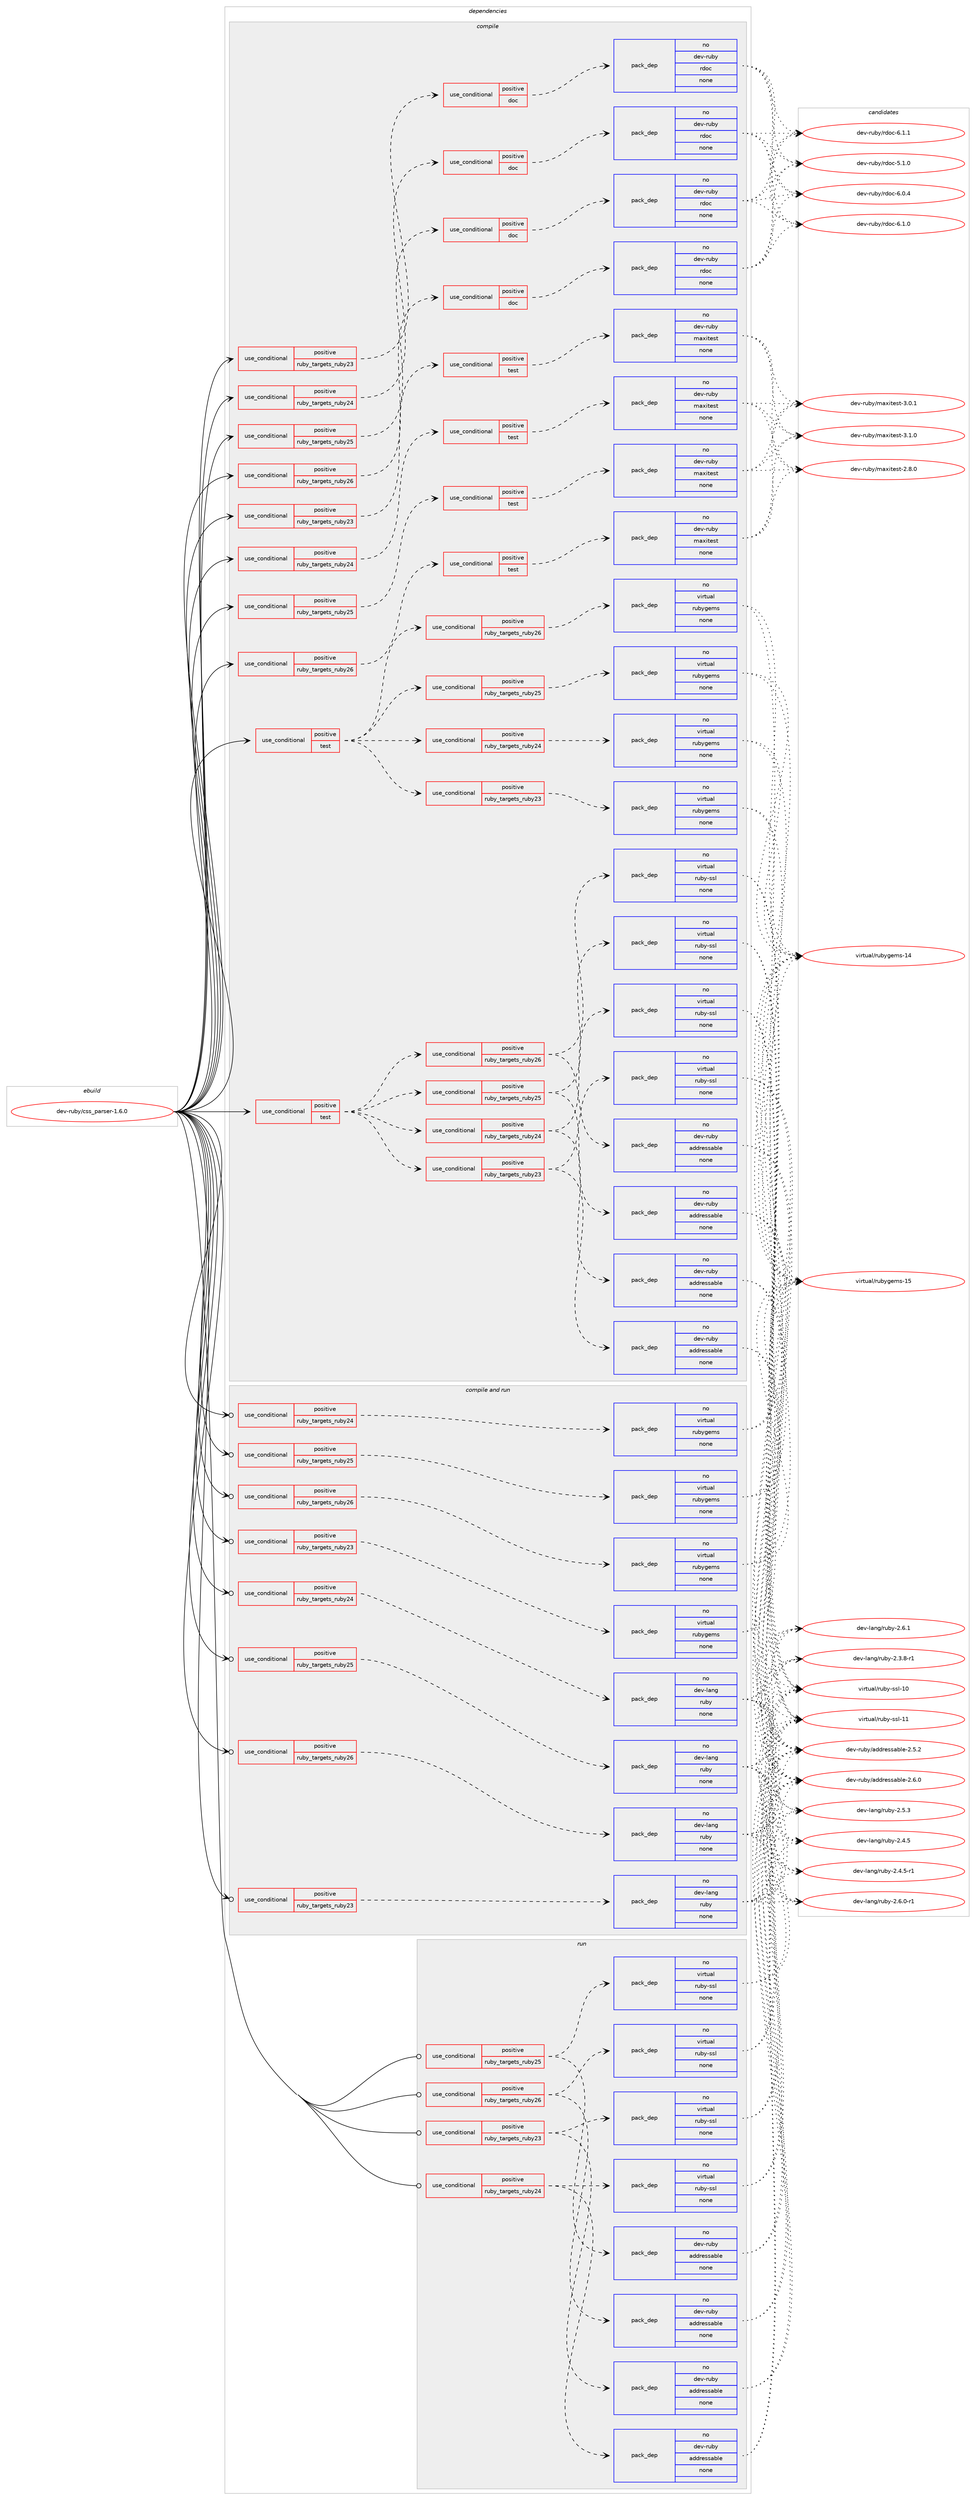 digraph prolog {

# *************
# Graph options
# *************

newrank=true;
concentrate=true;
compound=true;
graph [rankdir=LR,fontname=Helvetica,fontsize=10,ranksep=1.5];#, ranksep=2.5, nodesep=0.2];
edge  [arrowhead=vee];
node  [fontname=Helvetica,fontsize=10];

# **********
# The ebuild
# **********

subgraph cluster_leftcol {
color=gray;
rank=same;
label=<<i>ebuild</i>>;
id [label="dev-ruby/css_parser-1.6.0", color=red, width=4, href="../dev-ruby/css_parser-1.6.0.svg"];
}

# ****************
# The dependencies
# ****************

subgraph cluster_midcol {
color=gray;
label=<<i>dependencies</i>>;
subgraph cluster_compile {
fillcolor="#eeeeee";
style=filled;
label=<<i>compile</i>>;
subgraph cond397379 {
dependency1488816 [label=<<TABLE BORDER="0" CELLBORDER="1" CELLSPACING="0" CELLPADDING="4"><TR><TD ROWSPAN="3" CELLPADDING="10">use_conditional</TD></TR><TR><TD>positive</TD></TR><TR><TD>ruby_targets_ruby23</TD></TR></TABLE>>, shape=none, color=red];
subgraph cond397380 {
dependency1488817 [label=<<TABLE BORDER="0" CELLBORDER="1" CELLSPACING="0" CELLPADDING="4"><TR><TD ROWSPAN="3" CELLPADDING="10">use_conditional</TD></TR><TR><TD>positive</TD></TR><TR><TD>doc</TD></TR></TABLE>>, shape=none, color=red];
subgraph pack1067993 {
dependency1488818 [label=<<TABLE BORDER="0" CELLBORDER="1" CELLSPACING="0" CELLPADDING="4" WIDTH="220"><TR><TD ROWSPAN="6" CELLPADDING="30">pack_dep</TD></TR><TR><TD WIDTH="110">no</TD></TR><TR><TD>dev-ruby</TD></TR><TR><TD>rdoc</TD></TR><TR><TD>none</TD></TR><TR><TD></TD></TR></TABLE>>, shape=none, color=blue];
}
dependency1488817:e -> dependency1488818:w [weight=20,style="dashed",arrowhead="vee"];
}
dependency1488816:e -> dependency1488817:w [weight=20,style="dashed",arrowhead="vee"];
}
id:e -> dependency1488816:w [weight=20,style="solid",arrowhead="vee"];
subgraph cond397381 {
dependency1488819 [label=<<TABLE BORDER="0" CELLBORDER="1" CELLSPACING="0" CELLPADDING="4"><TR><TD ROWSPAN="3" CELLPADDING="10">use_conditional</TD></TR><TR><TD>positive</TD></TR><TR><TD>ruby_targets_ruby23</TD></TR></TABLE>>, shape=none, color=red];
subgraph cond397382 {
dependency1488820 [label=<<TABLE BORDER="0" CELLBORDER="1" CELLSPACING="0" CELLPADDING="4"><TR><TD ROWSPAN="3" CELLPADDING="10">use_conditional</TD></TR><TR><TD>positive</TD></TR><TR><TD>test</TD></TR></TABLE>>, shape=none, color=red];
subgraph pack1067994 {
dependency1488821 [label=<<TABLE BORDER="0" CELLBORDER="1" CELLSPACING="0" CELLPADDING="4" WIDTH="220"><TR><TD ROWSPAN="6" CELLPADDING="30">pack_dep</TD></TR><TR><TD WIDTH="110">no</TD></TR><TR><TD>dev-ruby</TD></TR><TR><TD>maxitest</TD></TR><TR><TD>none</TD></TR><TR><TD></TD></TR></TABLE>>, shape=none, color=blue];
}
dependency1488820:e -> dependency1488821:w [weight=20,style="dashed",arrowhead="vee"];
}
dependency1488819:e -> dependency1488820:w [weight=20,style="dashed",arrowhead="vee"];
}
id:e -> dependency1488819:w [weight=20,style="solid",arrowhead="vee"];
subgraph cond397383 {
dependency1488822 [label=<<TABLE BORDER="0" CELLBORDER="1" CELLSPACING="0" CELLPADDING="4"><TR><TD ROWSPAN="3" CELLPADDING="10">use_conditional</TD></TR><TR><TD>positive</TD></TR><TR><TD>ruby_targets_ruby24</TD></TR></TABLE>>, shape=none, color=red];
subgraph cond397384 {
dependency1488823 [label=<<TABLE BORDER="0" CELLBORDER="1" CELLSPACING="0" CELLPADDING="4"><TR><TD ROWSPAN="3" CELLPADDING="10">use_conditional</TD></TR><TR><TD>positive</TD></TR><TR><TD>doc</TD></TR></TABLE>>, shape=none, color=red];
subgraph pack1067995 {
dependency1488824 [label=<<TABLE BORDER="0" CELLBORDER="1" CELLSPACING="0" CELLPADDING="4" WIDTH="220"><TR><TD ROWSPAN="6" CELLPADDING="30">pack_dep</TD></TR><TR><TD WIDTH="110">no</TD></TR><TR><TD>dev-ruby</TD></TR><TR><TD>rdoc</TD></TR><TR><TD>none</TD></TR><TR><TD></TD></TR></TABLE>>, shape=none, color=blue];
}
dependency1488823:e -> dependency1488824:w [weight=20,style="dashed",arrowhead="vee"];
}
dependency1488822:e -> dependency1488823:w [weight=20,style="dashed",arrowhead="vee"];
}
id:e -> dependency1488822:w [weight=20,style="solid",arrowhead="vee"];
subgraph cond397385 {
dependency1488825 [label=<<TABLE BORDER="0" CELLBORDER="1" CELLSPACING="0" CELLPADDING="4"><TR><TD ROWSPAN="3" CELLPADDING="10">use_conditional</TD></TR><TR><TD>positive</TD></TR><TR><TD>ruby_targets_ruby24</TD></TR></TABLE>>, shape=none, color=red];
subgraph cond397386 {
dependency1488826 [label=<<TABLE BORDER="0" CELLBORDER="1" CELLSPACING="0" CELLPADDING="4"><TR><TD ROWSPAN="3" CELLPADDING="10">use_conditional</TD></TR><TR><TD>positive</TD></TR><TR><TD>test</TD></TR></TABLE>>, shape=none, color=red];
subgraph pack1067996 {
dependency1488827 [label=<<TABLE BORDER="0" CELLBORDER="1" CELLSPACING="0" CELLPADDING="4" WIDTH="220"><TR><TD ROWSPAN="6" CELLPADDING="30">pack_dep</TD></TR><TR><TD WIDTH="110">no</TD></TR><TR><TD>dev-ruby</TD></TR><TR><TD>maxitest</TD></TR><TR><TD>none</TD></TR><TR><TD></TD></TR></TABLE>>, shape=none, color=blue];
}
dependency1488826:e -> dependency1488827:w [weight=20,style="dashed",arrowhead="vee"];
}
dependency1488825:e -> dependency1488826:w [weight=20,style="dashed",arrowhead="vee"];
}
id:e -> dependency1488825:w [weight=20,style="solid",arrowhead="vee"];
subgraph cond397387 {
dependency1488828 [label=<<TABLE BORDER="0" CELLBORDER="1" CELLSPACING="0" CELLPADDING="4"><TR><TD ROWSPAN="3" CELLPADDING="10">use_conditional</TD></TR><TR><TD>positive</TD></TR><TR><TD>ruby_targets_ruby25</TD></TR></TABLE>>, shape=none, color=red];
subgraph cond397388 {
dependency1488829 [label=<<TABLE BORDER="0" CELLBORDER="1" CELLSPACING="0" CELLPADDING="4"><TR><TD ROWSPAN="3" CELLPADDING="10">use_conditional</TD></TR><TR><TD>positive</TD></TR><TR><TD>doc</TD></TR></TABLE>>, shape=none, color=red];
subgraph pack1067997 {
dependency1488830 [label=<<TABLE BORDER="0" CELLBORDER="1" CELLSPACING="0" CELLPADDING="4" WIDTH="220"><TR><TD ROWSPAN="6" CELLPADDING="30">pack_dep</TD></TR><TR><TD WIDTH="110">no</TD></TR><TR><TD>dev-ruby</TD></TR><TR><TD>rdoc</TD></TR><TR><TD>none</TD></TR><TR><TD></TD></TR></TABLE>>, shape=none, color=blue];
}
dependency1488829:e -> dependency1488830:w [weight=20,style="dashed",arrowhead="vee"];
}
dependency1488828:e -> dependency1488829:w [weight=20,style="dashed",arrowhead="vee"];
}
id:e -> dependency1488828:w [weight=20,style="solid",arrowhead="vee"];
subgraph cond397389 {
dependency1488831 [label=<<TABLE BORDER="0" CELLBORDER="1" CELLSPACING="0" CELLPADDING="4"><TR><TD ROWSPAN="3" CELLPADDING="10">use_conditional</TD></TR><TR><TD>positive</TD></TR><TR><TD>ruby_targets_ruby25</TD></TR></TABLE>>, shape=none, color=red];
subgraph cond397390 {
dependency1488832 [label=<<TABLE BORDER="0" CELLBORDER="1" CELLSPACING="0" CELLPADDING="4"><TR><TD ROWSPAN="3" CELLPADDING="10">use_conditional</TD></TR><TR><TD>positive</TD></TR><TR><TD>test</TD></TR></TABLE>>, shape=none, color=red];
subgraph pack1067998 {
dependency1488833 [label=<<TABLE BORDER="0" CELLBORDER="1" CELLSPACING="0" CELLPADDING="4" WIDTH="220"><TR><TD ROWSPAN="6" CELLPADDING="30">pack_dep</TD></TR><TR><TD WIDTH="110">no</TD></TR><TR><TD>dev-ruby</TD></TR><TR><TD>maxitest</TD></TR><TR><TD>none</TD></TR><TR><TD></TD></TR></TABLE>>, shape=none, color=blue];
}
dependency1488832:e -> dependency1488833:w [weight=20,style="dashed",arrowhead="vee"];
}
dependency1488831:e -> dependency1488832:w [weight=20,style="dashed",arrowhead="vee"];
}
id:e -> dependency1488831:w [weight=20,style="solid",arrowhead="vee"];
subgraph cond397391 {
dependency1488834 [label=<<TABLE BORDER="0" CELLBORDER="1" CELLSPACING="0" CELLPADDING="4"><TR><TD ROWSPAN="3" CELLPADDING="10">use_conditional</TD></TR><TR><TD>positive</TD></TR><TR><TD>ruby_targets_ruby26</TD></TR></TABLE>>, shape=none, color=red];
subgraph cond397392 {
dependency1488835 [label=<<TABLE BORDER="0" CELLBORDER="1" CELLSPACING="0" CELLPADDING="4"><TR><TD ROWSPAN="3" CELLPADDING="10">use_conditional</TD></TR><TR><TD>positive</TD></TR><TR><TD>doc</TD></TR></TABLE>>, shape=none, color=red];
subgraph pack1067999 {
dependency1488836 [label=<<TABLE BORDER="0" CELLBORDER="1" CELLSPACING="0" CELLPADDING="4" WIDTH="220"><TR><TD ROWSPAN="6" CELLPADDING="30">pack_dep</TD></TR><TR><TD WIDTH="110">no</TD></TR><TR><TD>dev-ruby</TD></TR><TR><TD>rdoc</TD></TR><TR><TD>none</TD></TR><TR><TD></TD></TR></TABLE>>, shape=none, color=blue];
}
dependency1488835:e -> dependency1488836:w [weight=20,style="dashed",arrowhead="vee"];
}
dependency1488834:e -> dependency1488835:w [weight=20,style="dashed",arrowhead="vee"];
}
id:e -> dependency1488834:w [weight=20,style="solid",arrowhead="vee"];
subgraph cond397393 {
dependency1488837 [label=<<TABLE BORDER="0" CELLBORDER="1" CELLSPACING="0" CELLPADDING="4"><TR><TD ROWSPAN="3" CELLPADDING="10">use_conditional</TD></TR><TR><TD>positive</TD></TR><TR><TD>ruby_targets_ruby26</TD></TR></TABLE>>, shape=none, color=red];
subgraph cond397394 {
dependency1488838 [label=<<TABLE BORDER="0" CELLBORDER="1" CELLSPACING="0" CELLPADDING="4"><TR><TD ROWSPAN="3" CELLPADDING="10">use_conditional</TD></TR><TR><TD>positive</TD></TR><TR><TD>test</TD></TR></TABLE>>, shape=none, color=red];
subgraph pack1068000 {
dependency1488839 [label=<<TABLE BORDER="0" CELLBORDER="1" CELLSPACING="0" CELLPADDING="4" WIDTH="220"><TR><TD ROWSPAN="6" CELLPADDING="30">pack_dep</TD></TR><TR><TD WIDTH="110">no</TD></TR><TR><TD>dev-ruby</TD></TR><TR><TD>maxitest</TD></TR><TR><TD>none</TD></TR><TR><TD></TD></TR></TABLE>>, shape=none, color=blue];
}
dependency1488838:e -> dependency1488839:w [weight=20,style="dashed",arrowhead="vee"];
}
dependency1488837:e -> dependency1488838:w [weight=20,style="dashed",arrowhead="vee"];
}
id:e -> dependency1488837:w [weight=20,style="solid",arrowhead="vee"];
subgraph cond397395 {
dependency1488840 [label=<<TABLE BORDER="0" CELLBORDER="1" CELLSPACING="0" CELLPADDING="4"><TR><TD ROWSPAN="3" CELLPADDING="10">use_conditional</TD></TR><TR><TD>positive</TD></TR><TR><TD>test</TD></TR></TABLE>>, shape=none, color=red];
subgraph cond397396 {
dependency1488841 [label=<<TABLE BORDER="0" CELLBORDER="1" CELLSPACING="0" CELLPADDING="4"><TR><TD ROWSPAN="3" CELLPADDING="10">use_conditional</TD></TR><TR><TD>positive</TD></TR><TR><TD>ruby_targets_ruby23</TD></TR></TABLE>>, shape=none, color=red];
subgraph pack1068001 {
dependency1488842 [label=<<TABLE BORDER="0" CELLBORDER="1" CELLSPACING="0" CELLPADDING="4" WIDTH="220"><TR><TD ROWSPAN="6" CELLPADDING="30">pack_dep</TD></TR><TR><TD WIDTH="110">no</TD></TR><TR><TD>dev-ruby</TD></TR><TR><TD>addressable</TD></TR><TR><TD>none</TD></TR><TR><TD></TD></TR></TABLE>>, shape=none, color=blue];
}
dependency1488841:e -> dependency1488842:w [weight=20,style="dashed",arrowhead="vee"];
subgraph pack1068002 {
dependency1488843 [label=<<TABLE BORDER="0" CELLBORDER="1" CELLSPACING="0" CELLPADDING="4" WIDTH="220"><TR><TD ROWSPAN="6" CELLPADDING="30">pack_dep</TD></TR><TR><TD WIDTH="110">no</TD></TR><TR><TD>virtual</TD></TR><TR><TD>ruby-ssl</TD></TR><TR><TD>none</TD></TR><TR><TD></TD></TR></TABLE>>, shape=none, color=blue];
}
dependency1488841:e -> dependency1488843:w [weight=20,style="dashed",arrowhead="vee"];
}
dependency1488840:e -> dependency1488841:w [weight=20,style="dashed",arrowhead="vee"];
subgraph cond397397 {
dependency1488844 [label=<<TABLE BORDER="0" CELLBORDER="1" CELLSPACING="0" CELLPADDING="4"><TR><TD ROWSPAN="3" CELLPADDING="10">use_conditional</TD></TR><TR><TD>positive</TD></TR><TR><TD>ruby_targets_ruby24</TD></TR></TABLE>>, shape=none, color=red];
subgraph pack1068003 {
dependency1488845 [label=<<TABLE BORDER="0" CELLBORDER="1" CELLSPACING="0" CELLPADDING="4" WIDTH="220"><TR><TD ROWSPAN="6" CELLPADDING="30">pack_dep</TD></TR><TR><TD WIDTH="110">no</TD></TR><TR><TD>dev-ruby</TD></TR><TR><TD>addressable</TD></TR><TR><TD>none</TD></TR><TR><TD></TD></TR></TABLE>>, shape=none, color=blue];
}
dependency1488844:e -> dependency1488845:w [weight=20,style="dashed",arrowhead="vee"];
subgraph pack1068004 {
dependency1488846 [label=<<TABLE BORDER="0" CELLBORDER="1" CELLSPACING="0" CELLPADDING="4" WIDTH="220"><TR><TD ROWSPAN="6" CELLPADDING="30">pack_dep</TD></TR><TR><TD WIDTH="110">no</TD></TR><TR><TD>virtual</TD></TR><TR><TD>ruby-ssl</TD></TR><TR><TD>none</TD></TR><TR><TD></TD></TR></TABLE>>, shape=none, color=blue];
}
dependency1488844:e -> dependency1488846:w [weight=20,style="dashed",arrowhead="vee"];
}
dependency1488840:e -> dependency1488844:w [weight=20,style="dashed",arrowhead="vee"];
subgraph cond397398 {
dependency1488847 [label=<<TABLE BORDER="0" CELLBORDER="1" CELLSPACING="0" CELLPADDING="4"><TR><TD ROWSPAN="3" CELLPADDING="10">use_conditional</TD></TR><TR><TD>positive</TD></TR><TR><TD>ruby_targets_ruby25</TD></TR></TABLE>>, shape=none, color=red];
subgraph pack1068005 {
dependency1488848 [label=<<TABLE BORDER="0" CELLBORDER="1" CELLSPACING="0" CELLPADDING="4" WIDTH="220"><TR><TD ROWSPAN="6" CELLPADDING="30">pack_dep</TD></TR><TR><TD WIDTH="110">no</TD></TR><TR><TD>dev-ruby</TD></TR><TR><TD>addressable</TD></TR><TR><TD>none</TD></TR><TR><TD></TD></TR></TABLE>>, shape=none, color=blue];
}
dependency1488847:e -> dependency1488848:w [weight=20,style="dashed",arrowhead="vee"];
subgraph pack1068006 {
dependency1488849 [label=<<TABLE BORDER="0" CELLBORDER="1" CELLSPACING="0" CELLPADDING="4" WIDTH="220"><TR><TD ROWSPAN="6" CELLPADDING="30">pack_dep</TD></TR><TR><TD WIDTH="110">no</TD></TR><TR><TD>virtual</TD></TR><TR><TD>ruby-ssl</TD></TR><TR><TD>none</TD></TR><TR><TD></TD></TR></TABLE>>, shape=none, color=blue];
}
dependency1488847:e -> dependency1488849:w [weight=20,style="dashed",arrowhead="vee"];
}
dependency1488840:e -> dependency1488847:w [weight=20,style="dashed",arrowhead="vee"];
subgraph cond397399 {
dependency1488850 [label=<<TABLE BORDER="0" CELLBORDER="1" CELLSPACING="0" CELLPADDING="4"><TR><TD ROWSPAN="3" CELLPADDING="10">use_conditional</TD></TR><TR><TD>positive</TD></TR><TR><TD>ruby_targets_ruby26</TD></TR></TABLE>>, shape=none, color=red];
subgraph pack1068007 {
dependency1488851 [label=<<TABLE BORDER="0" CELLBORDER="1" CELLSPACING="0" CELLPADDING="4" WIDTH="220"><TR><TD ROWSPAN="6" CELLPADDING="30">pack_dep</TD></TR><TR><TD WIDTH="110">no</TD></TR><TR><TD>dev-ruby</TD></TR><TR><TD>addressable</TD></TR><TR><TD>none</TD></TR><TR><TD></TD></TR></TABLE>>, shape=none, color=blue];
}
dependency1488850:e -> dependency1488851:w [weight=20,style="dashed",arrowhead="vee"];
subgraph pack1068008 {
dependency1488852 [label=<<TABLE BORDER="0" CELLBORDER="1" CELLSPACING="0" CELLPADDING="4" WIDTH="220"><TR><TD ROWSPAN="6" CELLPADDING="30">pack_dep</TD></TR><TR><TD WIDTH="110">no</TD></TR><TR><TD>virtual</TD></TR><TR><TD>ruby-ssl</TD></TR><TR><TD>none</TD></TR><TR><TD></TD></TR></TABLE>>, shape=none, color=blue];
}
dependency1488850:e -> dependency1488852:w [weight=20,style="dashed",arrowhead="vee"];
}
dependency1488840:e -> dependency1488850:w [weight=20,style="dashed",arrowhead="vee"];
}
id:e -> dependency1488840:w [weight=20,style="solid",arrowhead="vee"];
subgraph cond397400 {
dependency1488853 [label=<<TABLE BORDER="0" CELLBORDER="1" CELLSPACING="0" CELLPADDING="4"><TR><TD ROWSPAN="3" CELLPADDING="10">use_conditional</TD></TR><TR><TD>positive</TD></TR><TR><TD>test</TD></TR></TABLE>>, shape=none, color=red];
subgraph cond397401 {
dependency1488854 [label=<<TABLE BORDER="0" CELLBORDER="1" CELLSPACING="0" CELLPADDING="4"><TR><TD ROWSPAN="3" CELLPADDING="10">use_conditional</TD></TR><TR><TD>positive</TD></TR><TR><TD>ruby_targets_ruby23</TD></TR></TABLE>>, shape=none, color=red];
subgraph pack1068009 {
dependency1488855 [label=<<TABLE BORDER="0" CELLBORDER="1" CELLSPACING="0" CELLPADDING="4" WIDTH="220"><TR><TD ROWSPAN="6" CELLPADDING="30">pack_dep</TD></TR><TR><TD WIDTH="110">no</TD></TR><TR><TD>virtual</TD></TR><TR><TD>rubygems</TD></TR><TR><TD>none</TD></TR><TR><TD></TD></TR></TABLE>>, shape=none, color=blue];
}
dependency1488854:e -> dependency1488855:w [weight=20,style="dashed",arrowhead="vee"];
}
dependency1488853:e -> dependency1488854:w [weight=20,style="dashed",arrowhead="vee"];
subgraph cond397402 {
dependency1488856 [label=<<TABLE BORDER="0" CELLBORDER="1" CELLSPACING="0" CELLPADDING="4"><TR><TD ROWSPAN="3" CELLPADDING="10">use_conditional</TD></TR><TR><TD>positive</TD></TR><TR><TD>ruby_targets_ruby24</TD></TR></TABLE>>, shape=none, color=red];
subgraph pack1068010 {
dependency1488857 [label=<<TABLE BORDER="0" CELLBORDER="1" CELLSPACING="0" CELLPADDING="4" WIDTH="220"><TR><TD ROWSPAN="6" CELLPADDING="30">pack_dep</TD></TR><TR><TD WIDTH="110">no</TD></TR><TR><TD>virtual</TD></TR><TR><TD>rubygems</TD></TR><TR><TD>none</TD></TR><TR><TD></TD></TR></TABLE>>, shape=none, color=blue];
}
dependency1488856:e -> dependency1488857:w [weight=20,style="dashed",arrowhead="vee"];
}
dependency1488853:e -> dependency1488856:w [weight=20,style="dashed",arrowhead="vee"];
subgraph cond397403 {
dependency1488858 [label=<<TABLE BORDER="0" CELLBORDER="1" CELLSPACING="0" CELLPADDING="4"><TR><TD ROWSPAN="3" CELLPADDING="10">use_conditional</TD></TR><TR><TD>positive</TD></TR><TR><TD>ruby_targets_ruby25</TD></TR></TABLE>>, shape=none, color=red];
subgraph pack1068011 {
dependency1488859 [label=<<TABLE BORDER="0" CELLBORDER="1" CELLSPACING="0" CELLPADDING="4" WIDTH="220"><TR><TD ROWSPAN="6" CELLPADDING="30">pack_dep</TD></TR><TR><TD WIDTH="110">no</TD></TR><TR><TD>virtual</TD></TR><TR><TD>rubygems</TD></TR><TR><TD>none</TD></TR><TR><TD></TD></TR></TABLE>>, shape=none, color=blue];
}
dependency1488858:e -> dependency1488859:w [weight=20,style="dashed",arrowhead="vee"];
}
dependency1488853:e -> dependency1488858:w [weight=20,style="dashed",arrowhead="vee"];
subgraph cond397404 {
dependency1488860 [label=<<TABLE BORDER="0" CELLBORDER="1" CELLSPACING="0" CELLPADDING="4"><TR><TD ROWSPAN="3" CELLPADDING="10">use_conditional</TD></TR><TR><TD>positive</TD></TR><TR><TD>ruby_targets_ruby26</TD></TR></TABLE>>, shape=none, color=red];
subgraph pack1068012 {
dependency1488861 [label=<<TABLE BORDER="0" CELLBORDER="1" CELLSPACING="0" CELLPADDING="4" WIDTH="220"><TR><TD ROWSPAN="6" CELLPADDING="30">pack_dep</TD></TR><TR><TD WIDTH="110">no</TD></TR><TR><TD>virtual</TD></TR><TR><TD>rubygems</TD></TR><TR><TD>none</TD></TR><TR><TD></TD></TR></TABLE>>, shape=none, color=blue];
}
dependency1488860:e -> dependency1488861:w [weight=20,style="dashed",arrowhead="vee"];
}
dependency1488853:e -> dependency1488860:w [weight=20,style="dashed",arrowhead="vee"];
}
id:e -> dependency1488853:w [weight=20,style="solid",arrowhead="vee"];
}
subgraph cluster_compileandrun {
fillcolor="#eeeeee";
style=filled;
label=<<i>compile and run</i>>;
subgraph cond397405 {
dependency1488862 [label=<<TABLE BORDER="0" CELLBORDER="1" CELLSPACING="0" CELLPADDING="4"><TR><TD ROWSPAN="3" CELLPADDING="10">use_conditional</TD></TR><TR><TD>positive</TD></TR><TR><TD>ruby_targets_ruby23</TD></TR></TABLE>>, shape=none, color=red];
subgraph pack1068013 {
dependency1488863 [label=<<TABLE BORDER="0" CELLBORDER="1" CELLSPACING="0" CELLPADDING="4" WIDTH="220"><TR><TD ROWSPAN="6" CELLPADDING="30">pack_dep</TD></TR><TR><TD WIDTH="110">no</TD></TR><TR><TD>dev-lang</TD></TR><TR><TD>ruby</TD></TR><TR><TD>none</TD></TR><TR><TD></TD></TR></TABLE>>, shape=none, color=blue];
}
dependency1488862:e -> dependency1488863:w [weight=20,style="dashed",arrowhead="vee"];
}
id:e -> dependency1488862:w [weight=20,style="solid",arrowhead="odotvee"];
subgraph cond397406 {
dependency1488864 [label=<<TABLE BORDER="0" CELLBORDER="1" CELLSPACING="0" CELLPADDING="4"><TR><TD ROWSPAN="3" CELLPADDING="10">use_conditional</TD></TR><TR><TD>positive</TD></TR><TR><TD>ruby_targets_ruby23</TD></TR></TABLE>>, shape=none, color=red];
subgraph pack1068014 {
dependency1488865 [label=<<TABLE BORDER="0" CELLBORDER="1" CELLSPACING="0" CELLPADDING="4" WIDTH="220"><TR><TD ROWSPAN="6" CELLPADDING="30">pack_dep</TD></TR><TR><TD WIDTH="110">no</TD></TR><TR><TD>virtual</TD></TR><TR><TD>rubygems</TD></TR><TR><TD>none</TD></TR><TR><TD></TD></TR></TABLE>>, shape=none, color=blue];
}
dependency1488864:e -> dependency1488865:w [weight=20,style="dashed",arrowhead="vee"];
}
id:e -> dependency1488864:w [weight=20,style="solid",arrowhead="odotvee"];
subgraph cond397407 {
dependency1488866 [label=<<TABLE BORDER="0" CELLBORDER="1" CELLSPACING="0" CELLPADDING="4"><TR><TD ROWSPAN="3" CELLPADDING="10">use_conditional</TD></TR><TR><TD>positive</TD></TR><TR><TD>ruby_targets_ruby24</TD></TR></TABLE>>, shape=none, color=red];
subgraph pack1068015 {
dependency1488867 [label=<<TABLE BORDER="0" CELLBORDER="1" CELLSPACING="0" CELLPADDING="4" WIDTH="220"><TR><TD ROWSPAN="6" CELLPADDING="30">pack_dep</TD></TR><TR><TD WIDTH="110">no</TD></TR><TR><TD>dev-lang</TD></TR><TR><TD>ruby</TD></TR><TR><TD>none</TD></TR><TR><TD></TD></TR></TABLE>>, shape=none, color=blue];
}
dependency1488866:e -> dependency1488867:w [weight=20,style="dashed",arrowhead="vee"];
}
id:e -> dependency1488866:w [weight=20,style="solid",arrowhead="odotvee"];
subgraph cond397408 {
dependency1488868 [label=<<TABLE BORDER="0" CELLBORDER="1" CELLSPACING="0" CELLPADDING="4"><TR><TD ROWSPAN="3" CELLPADDING="10">use_conditional</TD></TR><TR><TD>positive</TD></TR><TR><TD>ruby_targets_ruby24</TD></TR></TABLE>>, shape=none, color=red];
subgraph pack1068016 {
dependency1488869 [label=<<TABLE BORDER="0" CELLBORDER="1" CELLSPACING="0" CELLPADDING="4" WIDTH="220"><TR><TD ROWSPAN="6" CELLPADDING="30">pack_dep</TD></TR><TR><TD WIDTH="110">no</TD></TR><TR><TD>virtual</TD></TR><TR><TD>rubygems</TD></TR><TR><TD>none</TD></TR><TR><TD></TD></TR></TABLE>>, shape=none, color=blue];
}
dependency1488868:e -> dependency1488869:w [weight=20,style="dashed",arrowhead="vee"];
}
id:e -> dependency1488868:w [weight=20,style="solid",arrowhead="odotvee"];
subgraph cond397409 {
dependency1488870 [label=<<TABLE BORDER="0" CELLBORDER="1" CELLSPACING="0" CELLPADDING="4"><TR><TD ROWSPAN="3" CELLPADDING="10">use_conditional</TD></TR><TR><TD>positive</TD></TR><TR><TD>ruby_targets_ruby25</TD></TR></TABLE>>, shape=none, color=red];
subgraph pack1068017 {
dependency1488871 [label=<<TABLE BORDER="0" CELLBORDER="1" CELLSPACING="0" CELLPADDING="4" WIDTH="220"><TR><TD ROWSPAN="6" CELLPADDING="30">pack_dep</TD></TR><TR><TD WIDTH="110">no</TD></TR><TR><TD>dev-lang</TD></TR><TR><TD>ruby</TD></TR><TR><TD>none</TD></TR><TR><TD></TD></TR></TABLE>>, shape=none, color=blue];
}
dependency1488870:e -> dependency1488871:w [weight=20,style="dashed",arrowhead="vee"];
}
id:e -> dependency1488870:w [weight=20,style="solid",arrowhead="odotvee"];
subgraph cond397410 {
dependency1488872 [label=<<TABLE BORDER="0" CELLBORDER="1" CELLSPACING="0" CELLPADDING="4"><TR><TD ROWSPAN="3" CELLPADDING="10">use_conditional</TD></TR><TR><TD>positive</TD></TR><TR><TD>ruby_targets_ruby25</TD></TR></TABLE>>, shape=none, color=red];
subgraph pack1068018 {
dependency1488873 [label=<<TABLE BORDER="0" CELLBORDER="1" CELLSPACING="0" CELLPADDING="4" WIDTH="220"><TR><TD ROWSPAN="6" CELLPADDING="30">pack_dep</TD></TR><TR><TD WIDTH="110">no</TD></TR><TR><TD>virtual</TD></TR><TR><TD>rubygems</TD></TR><TR><TD>none</TD></TR><TR><TD></TD></TR></TABLE>>, shape=none, color=blue];
}
dependency1488872:e -> dependency1488873:w [weight=20,style="dashed",arrowhead="vee"];
}
id:e -> dependency1488872:w [weight=20,style="solid",arrowhead="odotvee"];
subgraph cond397411 {
dependency1488874 [label=<<TABLE BORDER="0" CELLBORDER="1" CELLSPACING="0" CELLPADDING="4"><TR><TD ROWSPAN="3" CELLPADDING="10">use_conditional</TD></TR><TR><TD>positive</TD></TR><TR><TD>ruby_targets_ruby26</TD></TR></TABLE>>, shape=none, color=red];
subgraph pack1068019 {
dependency1488875 [label=<<TABLE BORDER="0" CELLBORDER="1" CELLSPACING="0" CELLPADDING="4" WIDTH="220"><TR><TD ROWSPAN="6" CELLPADDING="30">pack_dep</TD></TR><TR><TD WIDTH="110">no</TD></TR><TR><TD>dev-lang</TD></TR><TR><TD>ruby</TD></TR><TR><TD>none</TD></TR><TR><TD></TD></TR></TABLE>>, shape=none, color=blue];
}
dependency1488874:e -> dependency1488875:w [weight=20,style="dashed",arrowhead="vee"];
}
id:e -> dependency1488874:w [weight=20,style="solid",arrowhead="odotvee"];
subgraph cond397412 {
dependency1488876 [label=<<TABLE BORDER="0" CELLBORDER="1" CELLSPACING="0" CELLPADDING="4"><TR><TD ROWSPAN="3" CELLPADDING="10">use_conditional</TD></TR><TR><TD>positive</TD></TR><TR><TD>ruby_targets_ruby26</TD></TR></TABLE>>, shape=none, color=red];
subgraph pack1068020 {
dependency1488877 [label=<<TABLE BORDER="0" CELLBORDER="1" CELLSPACING="0" CELLPADDING="4" WIDTH="220"><TR><TD ROWSPAN="6" CELLPADDING="30">pack_dep</TD></TR><TR><TD WIDTH="110">no</TD></TR><TR><TD>virtual</TD></TR><TR><TD>rubygems</TD></TR><TR><TD>none</TD></TR><TR><TD></TD></TR></TABLE>>, shape=none, color=blue];
}
dependency1488876:e -> dependency1488877:w [weight=20,style="dashed",arrowhead="vee"];
}
id:e -> dependency1488876:w [weight=20,style="solid",arrowhead="odotvee"];
}
subgraph cluster_run {
fillcolor="#eeeeee";
style=filled;
label=<<i>run</i>>;
subgraph cond397413 {
dependency1488878 [label=<<TABLE BORDER="0" CELLBORDER="1" CELLSPACING="0" CELLPADDING="4"><TR><TD ROWSPAN="3" CELLPADDING="10">use_conditional</TD></TR><TR><TD>positive</TD></TR><TR><TD>ruby_targets_ruby23</TD></TR></TABLE>>, shape=none, color=red];
subgraph pack1068021 {
dependency1488879 [label=<<TABLE BORDER="0" CELLBORDER="1" CELLSPACING="0" CELLPADDING="4" WIDTH="220"><TR><TD ROWSPAN="6" CELLPADDING="30">pack_dep</TD></TR><TR><TD WIDTH="110">no</TD></TR><TR><TD>dev-ruby</TD></TR><TR><TD>addressable</TD></TR><TR><TD>none</TD></TR><TR><TD></TD></TR></TABLE>>, shape=none, color=blue];
}
dependency1488878:e -> dependency1488879:w [weight=20,style="dashed",arrowhead="vee"];
subgraph pack1068022 {
dependency1488880 [label=<<TABLE BORDER="0" CELLBORDER="1" CELLSPACING="0" CELLPADDING="4" WIDTH="220"><TR><TD ROWSPAN="6" CELLPADDING="30">pack_dep</TD></TR><TR><TD WIDTH="110">no</TD></TR><TR><TD>virtual</TD></TR><TR><TD>ruby-ssl</TD></TR><TR><TD>none</TD></TR><TR><TD></TD></TR></TABLE>>, shape=none, color=blue];
}
dependency1488878:e -> dependency1488880:w [weight=20,style="dashed",arrowhead="vee"];
}
id:e -> dependency1488878:w [weight=20,style="solid",arrowhead="odot"];
subgraph cond397414 {
dependency1488881 [label=<<TABLE BORDER="0" CELLBORDER="1" CELLSPACING="0" CELLPADDING="4"><TR><TD ROWSPAN="3" CELLPADDING="10">use_conditional</TD></TR><TR><TD>positive</TD></TR><TR><TD>ruby_targets_ruby24</TD></TR></TABLE>>, shape=none, color=red];
subgraph pack1068023 {
dependency1488882 [label=<<TABLE BORDER="0" CELLBORDER="1" CELLSPACING="0" CELLPADDING="4" WIDTH="220"><TR><TD ROWSPAN="6" CELLPADDING="30">pack_dep</TD></TR><TR><TD WIDTH="110">no</TD></TR><TR><TD>dev-ruby</TD></TR><TR><TD>addressable</TD></TR><TR><TD>none</TD></TR><TR><TD></TD></TR></TABLE>>, shape=none, color=blue];
}
dependency1488881:e -> dependency1488882:w [weight=20,style="dashed",arrowhead="vee"];
subgraph pack1068024 {
dependency1488883 [label=<<TABLE BORDER="0" CELLBORDER="1" CELLSPACING="0" CELLPADDING="4" WIDTH="220"><TR><TD ROWSPAN="6" CELLPADDING="30">pack_dep</TD></TR><TR><TD WIDTH="110">no</TD></TR><TR><TD>virtual</TD></TR><TR><TD>ruby-ssl</TD></TR><TR><TD>none</TD></TR><TR><TD></TD></TR></TABLE>>, shape=none, color=blue];
}
dependency1488881:e -> dependency1488883:w [weight=20,style="dashed",arrowhead="vee"];
}
id:e -> dependency1488881:w [weight=20,style="solid",arrowhead="odot"];
subgraph cond397415 {
dependency1488884 [label=<<TABLE BORDER="0" CELLBORDER="1" CELLSPACING="0" CELLPADDING="4"><TR><TD ROWSPAN="3" CELLPADDING="10">use_conditional</TD></TR><TR><TD>positive</TD></TR><TR><TD>ruby_targets_ruby25</TD></TR></TABLE>>, shape=none, color=red];
subgraph pack1068025 {
dependency1488885 [label=<<TABLE BORDER="0" CELLBORDER="1" CELLSPACING="0" CELLPADDING="4" WIDTH="220"><TR><TD ROWSPAN="6" CELLPADDING="30">pack_dep</TD></TR><TR><TD WIDTH="110">no</TD></TR><TR><TD>dev-ruby</TD></TR><TR><TD>addressable</TD></TR><TR><TD>none</TD></TR><TR><TD></TD></TR></TABLE>>, shape=none, color=blue];
}
dependency1488884:e -> dependency1488885:w [weight=20,style="dashed",arrowhead="vee"];
subgraph pack1068026 {
dependency1488886 [label=<<TABLE BORDER="0" CELLBORDER="1" CELLSPACING="0" CELLPADDING="4" WIDTH="220"><TR><TD ROWSPAN="6" CELLPADDING="30">pack_dep</TD></TR><TR><TD WIDTH="110">no</TD></TR><TR><TD>virtual</TD></TR><TR><TD>ruby-ssl</TD></TR><TR><TD>none</TD></TR><TR><TD></TD></TR></TABLE>>, shape=none, color=blue];
}
dependency1488884:e -> dependency1488886:w [weight=20,style="dashed",arrowhead="vee"];
}
id:e -> dependency1488884:w [weight=20,style="solid",arrowhead="odot"];
subgraph cond397416 {
dependency1488887 [label=<<TABLE BORDER="0" CELLBORDER="1" CELLSPACING="0" CELLPADDING="4"><TR><TD ROWSPAN="3" CELLPADDING="10">use_conditional</TD></TR><TR><TD>positive</TD></TR><TR><TD>ruby_targets_ruby26</TD></TR></TABLE>>, shape=none, color=red];
subgraph pack1068027 {
dependency1488888 [label=<<TABLE BORDER="0" CELLBORDER="1" CELLSPACING="0" CELLPADDING="4" WIDTH="220"><TR><TD ROWSPAN="6" CELLPADDING="30">pack_dep</TD></TR><TR><TD WIDTH="110">no</TD></TR><TR><TD>dev-ruby</TD></TR><TR><TD>addressable</TD></TR><TR><TD>none</TD></TR><TR><TD></TD></TR></TABLE>>, shape=none, color=blue];
}
dependency1488887:e -> dependency1488888:w [weight=20,style="dashed",arrowhead="vee"];
subgraph pack1068028 {
dependency1488889 [label=<<TABLE BORDER="0" CELLBORDER="1" CELLSPACING="0" CELLPADDING="4" WIDTH="220"><TR><TD ROWSPAN="6" CELLPADDING="30">pack_dep</TD></TR><TR><TD WIDTH="110">no</TD></TR><TR><TD>virtual</TD></TR><TR><TD>ruby-ssl</TD></TR><TR><TD>none</TD></TR><TR><TD></TD></TR></TABLE>>, shape=none, color=blue];
}
dependency1488887:e -> dependency1488889:w [weight=20,style="dashed",arrowhead="vee"];
}
id:e -> dependency1488887:w [weight=20,style="solid",arrowhead="odot"];
}
}

# **************
# The candidates
# **************

subgraph cluster_choices {
rank=same;
color=gray;
label=<<i>candidates</i>>;

subgraph choice1067993 {
color=black;
nodesep=1;
choice10010111845114117981214711410011199455346494648 [label="dev-ruby/rdoc-5.1.0", color=red, width=4,href="../dev-ruby/rdoc-5.1.0.svg"];
choice10010111845114117981214711410011199455446484652 [label="dev-ruby/rdoc-6.0.4", color=red, width=4,href="../dev-ruby/rdoc-6.0.4.svg"];
choice10010111845114117981214711410011199455446494648 [label="dev-ruby/rdoc-6.1.0", color=red, width=4,href="../dev-ruby/rdoc-6.1.0.svg"];
choice10010111845114117981214711410011199455446494649 [label="dev-ruby/rdoc-6.1.1", color=red, width=4,href="../dev-ruby/rdoc-6.1.1.svg"];
dependency1488818:e -> choice10010111845114117981214711410011199455346494648:w [style=dotted,weight="100"];
dependency1488818:e -> choice10010111845114117981214711410011199455446484652:w [style=dotted,weight="100"];
dependency1488818:e -> choice10010111845114117981214711410011199455446494648:w [style=dotted,weight="100"];
dependency1488818:e -> choice10010111845114117981214711410011199455446494649:w [style=dotted,weight="100"];
}
subgraph choice1067994 {
color=black;
nodesep=1;
choice10010111845114117981214710997120105116101115116455046564648 [label="dev-ruby/maxitest-2.8.0", color=red, width=4,href="../dev-ruby/maxitest-2.8.0.svg"];
choice10010111845114117981214710997120105116101115116455146484649 [label="dev-ruby/maxitest-3.0.1", color=red, width=4,href="../dev-ruby/maxitest-3.0.1.svg"];
choice10010111845114117981214710997120105116101115116455146494648 [label="dev-ruby/maxitest-3.1.0", color=red, width=4,href="../dev-ruby/maxitest-3.1.0.svg"];
dependency1488821:e -> choice10010111845114117981214710997120105116101115116455046564648:w [style=dotted,weight="100"];
dependency1488821:e -> choice10010111845114117981214710997120105116101115116455146484649:w [style=dotted,weight="100"];
dependency1488821:e -> choice10010111845114117981214710997120105116101115116455146494648:w [style=dotted,weight="100"];
}
subgraph choice1067995 {
color=black;
nodesep=1;
choice10010111845114117981214711410011199455346494648 [label="dev-ruby/rdoc-5.1.0", color=red, width=4,href="../dev-ruby/rdoc-5.1.0.svg"];
choice10010111845114117981214711410011199455446484652 [label="dev-ruby/rdoc-6.0.4", color=red, width=4,href="../dev-ruby/rdoc-6.0.4.svg"];
choice10010111845114117981214711410011199455446494648 [label="dev-ruby/rdoc-6.1.0", color=red, width=4,href="../dev-ruby/rdoc-6.1.0.svg"];
choice10010111845114117981214711410011199455446494649 [label="dev-ruby/rdoc-6.1.1", color=red, width=4,href="../dev-ruby/rdoc-6.1.1.svg"];
dependency1488824:e -> choice10010111845114117981214711410011199455346494648:w [style=dotted,weight="100"];
dependency1488824:e -> choice10010111845114117981214711410011199455446484652:w [style=dotted,weight="100"];
dependency1488824:e -> choice10010111845114117981214711410011199455446494648:w [style=dotted,weight="100"];
dependency1488824:e -> choice10010111845114117981214711410011199455446494649:w [style=dotted,weight="100"];
}
subgraph choice1067996 {
color=black;
nodesep=1;
choice10010111845114117981214710997120105116101115116455046564648 [label="dev-ruby/maxitest-2.8.0", color=red, width=4,href="../dev-ruby/maxitest-2.8.0.svg"];
choice10010111845114117981214710997120105116101115116455146484649 [label="dev-ruby/maxitest-3.0.1", color=red, width=4,href="../dev-ruby/maxitest-3.0.1.svg"];
choice10010111845114117981214710997120105116101115116455146494648 [label="dev-ruby/maxitest-3.1.0", color=red, width=4,href="../dev-ruby/maxitest-3.1.0.svg"];
dependency1488827:e -> choice10010111845114117981214710997120105116101115116455046564648:w [style=dotted,weight="100"];
dependency1488827:e -> choice10010111845114117981214710997120105116101115116455146484649:w [style=dotted,weight="100"];
dependency1488827:e -> choice10010111845114117981214710997120105116101115116455146494648:w [style=dotted,weight="100"];
}
subgraph choice1067997 {
color=black;
nodesep=1;
choice10010111845114117981214711410011199455346494648 [label="dev-ruby/rdoc-5.1.0", color=red, width=4,href="../dev-ruby/rdoc-5.1.0.svg"];
choice10010111845114117981214711410011199455446484652 [label="dev-ruby/rdoc-6.0.4", color=red, width=4,href="../dev-ruby/rdoc-6.0.4.svg"];
choice10010111845114117981214711410011199455446494648 [label="dev-ruby/rdoc-6.1.0", color=red, width=4,href="../dev-ruby/rdoc-6.1.0.svg"];
choice10010111845114117981214711410011199455446494649 [label="dev-ruby/rdoc-6.1.1", color=red, width=4,href="../dev-ruby/rdoc-6.1.1.svg"];
dependency1488830:e -> choice10010111845114117981214711410011199455346494648:w [style=dotted,weight="100"];
dependency1488830:e -> choice10010111845114117981214711410011199455446484652:w [style=dotted,weight="100"];
dependency1488830:e -> choice10010111845114117981214711410011199455446494648:w [style=dotted,weight="100"];
dependency1488830:e -> choice10010111845114117981214711410011199455446494649:w [style=dotted,weight="100"];
}
subgraph choice1067998 {
color=black;
nodesep=1;
choice10010111845114117981214710997120105116101115116455046564648 [label="dev-ruby/maxitest-2.8.0", color=red, width=4,href="../dev-ruby/maxitest-2.8.0.svg"];
choice10010111845114117981214710997120105116101115116455146484649 [label="dev-ruby/maxitest-3.0.1", color=red, width=4,href="../dev-ruby/maxitest-3.0.1.svg"];
choice10010111845114117981214710997120105116101115116455146494648 [label="dev-ruby/maxitest-3.1.0", color=red, width=4,href="../dev-ruby/maxitest-3.1.0.svg"];
dependency1488833:e -> choice10010111845114117981214710997120105116101115116455046564648:w [style=dotted,weight="100"];
dependency1488833:e -> choice10010111845114117981214710997120105116101115116455146484649:w [style=dotted,weight="100"];
dependency1488833:e -> choice10010111845114117981214710997120105116101115116455146494648:w [style=dotted,weight="100"];
}
subgraph choice1067999 {
color=black;
nodesep=1;
choice10010111845114117981214711410011199455346494648 [label="dev-ruby/rdoc-5.1.0", color=red, width=4,href="../dev-ruby/rdoc-5.1.0.svg"];
choice10010111845114117981214711410011199455446484652 [label="dev-ruby/rdoc-6.0.4", color=red, width=4,href="../dev-ruby/rdoc-6.0.4.svg"];
choice10010111845114117981214711410011199455446494648 [label="dev-ruby/rdoc-6.1.0", color=red, width=4,href="../dev-ruby/rdoc-6.1.0.svg"];
choice10010111845114117981214711410011199455446494649 [label="dev-ruby/rdoc-6.1.1", color=red, width=4,href="../dev-ruby/rdoc-6.1.1.svg"];
dependency1488836:e -> choice10010111845114117981214711410011199455346494648:w [style=dotted,weight="100"];
dependency1488836:e -> choice10010111845114117981214711410011199455446484652:w [style=dotted,weight="100"];
dependency1488836:e -> choice10010111845114117981214711410011199455446494648:w [style=dotted,weight="100"];
dependency1488836:e -> choice10010111845114117981214711410011199455446494649:w [style=dotted,weight="100"];
}
subgraph choice1068000 {
color=black;
nodesep=1;
choice10010111845114117981214710997120105116101115116455046564648 [label="dev-ruby/maxitest-2.8.0", color=red, width=4,href="../dev-ruby/maxitest-2.8.0.svg"];
choice10010111845114117981214710997120105116101115116455146484649 [label="dev-ruby/maxitest-3.0.1", color=red, width=4,href="../dev-ruby/maxitest-3.0.1.svg"];
choice10010111845114117981214710997120105116101115116455146494648 [label="dev-ruby/maxitest-3.1.0", color=red, width=4,href="../dev-ruby/maxitest-3.1.0.svg"];
dependency1488839:e -> choice10010111845114117981214710997120105116101115116455046564648:w [style=dotted,weight="100"];
dependency1488839:e -> choice10010111845114117981214710997120105116101115116455146484649:w [style=dotted,weight="100"];
dependency1488839:e -> choice10010111845114117981214710997120105116101115116455146494648:w [style=dotted,weight="100"];
}
subgraph choice1068001 {
color=black;
nodesep=1;
choice100101118451141179812147971001001141011151159798108101455046534650 [label="dev-ruby/addressable-2.5.2", color=red, width=4,href="../dev-ruby/addressable-2.5.2.svg"];
choice100101118451141179812147971001001141011151159798108101455046544648 [label="dev-ruby/addressable-2.6.0", color=red, width=4,href="../dev-ruby/addressable-2.6.0.svg"];
dependency1488842:e -> choice100101118451141179812147971001001141011151159798108101455046534650:w [style=dotted,weight="100"];
dependency1488842:e -> choice100101118451141179812147971001001141011151159798108101455046544648:w [style=dotted,weight="100"];
}
subgraph choice1068002 {
color=black;
nodesep=1;
choice11810511411611797108471141179812145115115108454948 [label="virtual/ruby-ssl-10", color=red, width=4,href="../virtual/ruby-ssl-10.svg"];
choice11810511411611797108471141179812145115115108454949 [label="virtual/ruby-ssl-11", color=red, width=4,href="../virtual/ruby-ssl-11.svg"];
dependency1488843:e -> choice11810511411611797108471141179812145115115108454948:w [style=dotted,weight="100"];
dependency1488843:e -> choice11810511411611797108471141179812145115115108454949:w [style=dotted,weight="100"];
}
subgraph choice1068003 {
color=black;
nodesep=1;
choice100101118451141179812147971001001141011151159798108101455046534650 [label="dev-ruby/addressable-2.5.2", color=red, width=4,href="../dev-ruby/addressable-2.5.2.svg"];
choice100101118451141179812147971001001141011151159798108101455046544648 [label="dev-ruby/addressable-2.6.0", color=red, width=4,href="../dev-ruby/addressable-2.6.0.svg"];
dependency1488845:e -> choice100101118451141179812147971001001141011151159798108101455046534650:w [style=dotted,weight="100"];
dependency1488845:e -> choice100101118451141179812147971001001141011151159798108101455046544648:w [style=dotted,weight="100"];
}
subgraph choice1068004 {
color=black;
nodesep=1;
choice11810511411611797108471141179812145115115108454948 [label="virtual/ruby-ssl-10", color=red, width=4,href="../virtual/ruby-ssl-10.svg"];
choice11810511411611797108471141179812145115115108454949 [label="virtual/ruby-ssl-11", color=red, width=4,href="../virtual/ruby-ssl-11.svg"];
dependency1488846:e -> choice11810511411611797108471141179812145115115108454948:w [style=dotted,weight="100"];
dependency1488846:e -> choice11810511411611797108471141179812145115115108454949:w [style=dotted,weight="100"];
}
subgraph choice1068005 {
color=black;
nodesep=1;
choice100101118451141179812147971001001141011151159798108101455046534650 [label="dev-ruby/addressable-2.5.2", color=red, width=4,href="../dev-ruby/addressable-2.5.2.svg"];
choice100101118451141179812147971001001141011151159798108101455046544648 [label="dev-ruby/addressable-2.6.0", color=red, width=4,href="../dev-ruby/addressable-2.6.0.svg"];
dependency1488848:e -> choice100101118451141179812147971001001141011151159798108101455046534650:w [style=dotted,weight="100"];
dependency1488848:e -> choice100101118451141179812147971001001141011151159798108101455046544648:w [style=dotted,weight="100"];
}
subgraph choice1068006 {
color=black;
nodesep=1;
choice11810511411611797108471141179812145115115108454948 [label="virtual/ruby-ssl-10", color=red, width=4,href="../virtual/ruby-ssl-10.svg"];
choice11810511411611797108471141179812145115115108454949 [label="virtual/ruby-ssl-11", color=red, width=4,href="../virtual/ruby-ssl-11.svg"];
dependency1488849:e -> choice11810511411611797108471141179812145115115108454948:w [style=dotted,weight="100"];
dependency1488849:e -> choice11810511411611797108471141179812145115115108454949:w [style=dotted,weight="100"];
}
subgraph choice1068007 {
color=black;
nodesep=1;
choice100101118451141179812147971001001141011151159798108101455046534650 [label="dev-ruby/addressable-2.5.2", color=red, width=4,href="../dev-ruby/addressable-2.5.2.svg"];
choice100101118451141179812147971001001141011151159798108101455046544648 [label="dev-ruby/addressable-2.6.0", color=red, width=4,href="../dev-ruby/addressable-2.6.0.svg"];
dependency1488851:e -> choice100101118451141179812147971001001141011151159798108101455046534650:w [style=dotted,weight="100"];
dependency1488851:e -> choice100101118451141179812147971001001141011151159798108101455046544648:w [style=dotted,weight="100"];
}
subgraph choice1068008 {
color=black;
nodesep=1;
choice11810511411611797108471141179812145115115108454948 [label="virtual/ruby-ssl-10", color=red, width=4,href="../virtual/ruby-ssl-10.svg"];
choice11810511411611797108471141179812145115115108454949 [label="virtual/ruby-ssl-11", color=red, width=4,href="../virtual/ruby-ssl-11.svg"];
dependency1488852:e -> choice11810511411611797108471141179812145115115108454948:w [style=dotted,weight="100"];
dependency1488852:e -> choice11810511411611797108471141179812145115115108454949:w [style=dotted,weight="100"];
}
subgraph choice1068009 {
color=black;
nodesep=1;
choice118105114116117971084711411798121103101109115454952 [label="virtual/rubygems-14", color=red, width=4,href="../virtual/rubygems-14.svg"];
choice118105114116117971084711411798121103101109115454953 [label="virtual/rubygems-15", color=red, width=4,href="../virtual/rubygems-15.svg"];
dependency1488855:e -> choice118105114116117971084711411798121103101109115454952:w [style=dotted,weight="100"];
dependency1488855:e -> choice118105114116117971084711411798121103101109115454953:w [style=dotted,weight="100"];
}
subgraph choice1068010 {
color=black;
nodesep=1;
choice118105114116117971084711411798121103101109115454952 [label="virtual/rubygems-14", color=red, width=4,href="../virtual/rubygems-14.svg"];
choice118105114116117971084711411798121103101109115454953 [label="virtual/rubygems-15", color=red, width=4,href="../virtual/rubygems-15.svg"];
dependency1488857:e -> choice118105114116117971084711411798121103101109115454952:w [style=dotted,weight="100"];
dependency1488857:e -> choice118105114116117971084711411798121103101109115454953:w [style=dotted,weight="100"];
}
subgraph choice1068011 {
color=black;
nodesep=1;
choice118105114116117971084711411798121103101109115454952 [label="virtual/rubygems-14", color=red, width=4,href="../virtual/rubygems-14.svg"];
choice118105114116117971084711411798121103101109115454953 [label="virtual/rubygems-15", color=red, width=4,href="../virtual/rubygems-15.svg"];
dependency1488859:e -> choice118105114116117971084711411798121103101109115454952:w [style=dotted,weight="100"];
dependency1488859:e -> choice118105114116117971084711411798121103101109115454953:w [style=dotted,weight="100"];
}
subgraph choice1068012 {
color=black;
nodesep=1;
choice118105114116117971084711411798121103101109115454952 [label="virtual/rubygems-14", color=red, width=4,href="../virtual/rubygems-14.svg"];
choice118105114116117971084711411798121103101109115454953 [label="virtual/rubygems-15", color=red, width=4,href="../virtual/rubygems-15.svg"];
dependency1488861:e -> choice118105114116117971084711411798121103101109115454952:w [style=dotted,weight="100"];
dependency1488861:e -> choice118105114116117971084711411798121103101109115454953:w [style=dotted,weight="100"];
}
subgraph choice1068013 {
color=black;
nodesep=1;
choice100101118451089711010347114117981214550465146564511449 [label="dev-lang/ruby-2.3.8-r1", color=red, width=4,href="../dev-lang/ruby-2.3.8-r1.svg"];
choice10010111845108971101034711411798121455046524653 [label="dev-lang/ruby-2.4.5", color=red, width=4,href="../dev-lang/ruby-2.4.5.svg"];
choice100101118451089711010347114117981214550465246534511449 [label="dev-lang/ruby-2.4.5-r1", color=red, width=4,href="../dev-lang/ruby-2.4.5-r1.svg"];
choice10010111845108971101034711411798121455046534651 [label="dev-lang/ruby-2.5.3", color=red, width=4,href="../dev-lang/ruby-2.5.3.svg"];
choice100101118451089711010347114117981214550465446484511449 [label="dev-lang/ruby-2.6.0-r1", color=red, width=4,href="../dev-lang/ruby-2.6.0-r1.svg"];
choice10010111845108971101034711411798121455046544649 [label="dev-lang/ruby-2.6.1", color=red, width=4,href="../dev-lang/ruby-2.6.1.svg"];
dependency1488863:e -> choice100101118451089711010347114117981214550465146564511449:w [style=dotted,weight="100"];
dependency1488863:e -> choice10010111845108971101034711411798121455046524653:w [style=dotted,weight="100"];
dependency1488863:e -> choice100101118451089711010347114117981214550465246534511449:w [style=dotted,weight="100"];
dependency1488863:e -> choice10010111845108971101034711411798121455046534651:w [style=dotted,weight="100"];
dependency1488863:e -> choice100101118451089711010347114117981214550465446484511449:w [style=dotted,weight="100"];
dependency1488863:e -> choice10010111845108971101034711411798121455046544649:w [style=dotted,weight="100"];
}
subgraph choice1068014 {
color=black;
nodesep=1;
choice118105114116117971084711411798121103101109115454952 [label="virtual/rubygems-14", color=red, width=4,href="../virtual/rubygems-14.svg"];
choice118105114116117971084711411798121103101109115454953 [label="virtual/rubygems-15", color=red, width=4,href="../virtual/rubygems-15.svg"];
dependency1488865:e -> choice118105114116117971084711411798121103101109115454952:w [style=dotted,weight="100"];
dependency1488865:e -> choice118105114116117971084711411798121103101109115454953:w [style=dotted,weight="100"];
}
subgraph choice1068015 {
color=black;
nodesep=1;
choice100101118451089711010347114117981214550465146564511449 [label="dev-lang/ruby-2.3.8-r1", color=red, width=4,href="../dev-lang/ruby-2.3.8-r1.svg"];
choice10010111845108971101034711411798121455046524653 [label="dev-lang/ruby-2.4.5", color=red, width=4,href="../dev-lang/ruby-2.4.5.svg"];
choice100101118451089711010347114117981214550465246534511449 [label="dev-lang/ruby-2.4.5-r1", color=red, width=4,href="../dev-lang/ruby-2.4.5-r1.svg"];
choice10010111845108971101034711411798121455046534651 [label="dev-lang/ruby-2.5.3", color=red, width=4,href="../dev-lang/ruby-2.5.3.svg"];
choice100101118451089711010347114117981214550465446484511449 [label="dev-lang/ruby-2.6.0-r1", color=red, width=4,href="../dev-lang/ruby-2.6.0-r1.svg"];
choice10010111845108971101034711411798121455046544649 [label="dev-lang/ruby-2.6.1", color=red, width=4,href="../dev-lang/ruby-2.6.1.svg"];
dependency1488867:e -> choice100101118451089711010347114117981214550465146564511449:w [style=dotted,weight="100"];
dependency1488867:e -> choice10010111845108971101034711411798121455046524653:w [style=dotted,weight="100"];
dependency1488867:e -> choice100101118451089711010347114117981214550465246534511449:w [style=dotted,weight="100"];
dependency1488867:e -> choice10010111845108971101034711411798121455046534651:w [style=dotted,weight="100"];
dependency1488867:e -> choice100101118451089711010347114117981214550465446484511449:w [style=dotted,weight="100"];
dependency1488867:e -> choice10010111845108971101034711411798121455046544649:w [style=dotted,weight="100"];
}
subgraph choice1068016 {
color=black;
nodesep=1;
choice118105114116117971084711411798121103101109115454952 [label="virtual/rubygems-14", color=red, width=4,href="../virtual/rubygems-14.svg"];
choice118105114116117971084711411798121103101109115454953 [label="virtual/rubygems-15", color=red, width=4,href="../virtual/rubygems-15.svg"];
dependency1488869:e -> choice118105114116117971084711411798121103101109115454952:w [style=dotted,weight="100"];
dependency1488869:e -> choice118105114116117971084711411798121103101109115454953:w [style=dotted,weight="100"];
}
subgraph choice1068017 {
color=black;
nodesep=1;
choice100101118451089711010347114117981214550465146564511449 [label="dev-lang/ruby-2.3.8-r1", color=red, width=4,href="../dev-lang/ruby-2.3.8-r1.svg"];
choice10010111845108971101034711411798121455046524653 [label="dev-lang/ruby-2.4.5", color=red, width=4,href="../dev-lang/ruby-2.4.5.svg"];
choice100101118451089711010347114117981214550465246534511449 [label="dev-lang/ruby-2.4.5-r1", color=red, width=4,href="../dev-lang/ruby-2.4.5-r1.svg"];
choice10010111845108971101034711411798121455046534651 [label="dev-lang/ruby-2.5.3", color=red, width=4,href="../dev-lang/ruby-2.5.3.svg"];
choice100101118451089711010347114117981214550465446484511449 [label="dev-lang/ruby-2.6.0-r1", color=red, width=4,href="../dev-lang/ruby-2.6.0-r1.svg"];
choice10010111845108971101034711411798121455046544649 [label="dev-lang/ruby-2.6.1", color=red, width=4,href="../dev-lang/ruby-2.6.1.svg"];
dependency1488871:e -> choice100101118451089711010347114117981214550465146564511449:w [style=dotted,weight="100"];
dependency1488871:e -> choice10010111845108971101034711411798121455046524653:w [style=dotted,weight="100"];
dependency1488871:e -> choice100101118451089711010347114117981214550465246534511449:w [style=dotted,weight="100"];
dependency1488871:e -> choice10010111845108971101034711411798121455046534651:w [style=dotted,weight="100"];
dependency1488871:e -> choice100101118451089711010347114117981214550465446484511449:w [style=dotted,weight="100"];
dependency1488871:e -> choice10010111845108971101034711411798121455046544649:w [style=dotted,weight="100"];
}
subgraph choice1068018 {
color=black;
nodesep=1;
choice118105114116117971084711411798121103101109115454952 [label="virtual/rubygems-14", color=red, width=4,href="../virtual/rubygems-14.svg"];
choice118105114116117971084711411798121103101109115454953 [label="virtual/rubygems-15", color=red, width=4,href="../virtual/rubygems-15.svg"];
dependency1488873:e -> choice118105114116117971084711411798121103101109115454952:w [style=dotted,weight="100"];
dependency1488873:e -> choice118105114116117971084711411798121103101109115454953:w [style=dotted,weight="100"];
}
subgraph choice1068019 {
color=black;
nodesep=1;
choice100101118451089711010347114117981214550465146564511449 [label="dev-lang/ruby-2.3.8-r1", color=red, width=4,href="../dev-lang/ruby-2.3.8-r1.svg"];
choice10010111845108971101034711411798121455046524653 [label="dev-lang/ruby-2.4.5", color=red, width=4,href="../dev-lang/ruby-2.4.5.svg"];
choice100101118451089711010347114117981214550465246534511449 [label="dev-lang/ruby-2.4.5-r1", color=red, width=4,href="../dev-lang/ruby-2.4.5-r1.svg"];
choice10010111845108971101034711411798121455046534651 [label="dev-lang/ruby-2.5.3", color=red, width=4,href="../dev-lang/ruby-2.5.3.svg"];
choice100101118451089711010347114117981214550465446484511449 [label="dev-lang/ruby-2.6.0-r1", color=red, width=4,href="../dev-lang/ruby-2.6.0-r1.svg"];
choice10010111845108971101034711411798121455046544649 [label="dev-lang/ruby-2.6.1", color=red, width=4,href="../dev-lang/ruby-2.6.1.svg"];
dependency1488875:e -> choice100101118451089711010347114117981214550465146564511449:w [style=dotted,weight="100"];
dependency1488875:e -> choice10010111845108971101034711411798121455046524653:w [style=dotted,weight="100"];
dependency1488875:e -> choice100101118451089711010347114117981214550465246534511449:w [style=dotted,weight="100"];
dependency1488875:e -> choice10010111845108971101034711411798121455046534651:w [style=dotted,weight="100"];
dependency1488875:e -> choice100101118451089711010347114117981214550465446484511449:w [style=dotted,weight="100"];
dependency1488875:e -> choice10010111845108971101034711411798121455046544649:w [style=dotted,weight="100"];
}
subgraph choice1068020 {
color=black;
nodesep=1;
choice118105114116117971084711411798121103101109115454952 [label="virtual/rubygems-14", color=red, width=4,href="../virtual/rubygems-14.svg"];
choice118105114116117971084711411798121103101109115454953 [label="virtual/rubygems-15", color=red, width=4,href="../virtual/rubygems-15.svg"];
dependency1488877:e -> choice118105114116117971084711411798121103101109115454952:w [style=dotted,weight="100"];
dependency1488877:e -> choice118105114116117971084711411798121103101109115454953:w [style=dotted,weight="100"];
}
subgraph choice1068021 {
color=black;
nodesep=1;
choice100101118451141179812147971001001141011151159798108101455046534650 [label="dev-ruby/addressable-2.5.2", color=red, width=4,href="../dev-ruby/addressable-2.5.2.svg"];
choice100101118451141179812147971001001141011151159798108101455046544648 [label="dev-ruby/addressable-2.6.0", color=red, width=4,href="../dev-ruby/addressable-2.6.0.svg"];
dependency1488879:e -> choice100101118451141179812147971001001141011151159798108101455046534650:w [style=dotted,weight="100"];
dependency1488879:e -> choice100101118451141179812147971001001141011151159798108101455046544648:w [style=dotted,weight="100"];
}
subgraph choice1068022 {
color=black;
nodesep=1;
choice11810511411611797108471141179812145115115108454948 [label="virtual/ruby-ssl-10", color=red, width=4,href="../virtual/ruby-ssl-10.svg"];
choice11810511411611797108471141179812145115115108454949 [label="virtual/ruby-ssl-11", color=red, width=4,href="../virtual/ruby-ssl-11.svg"];
dependency1488880:e -> choice11810511411611797108471141179812145115115108454948:w [style=dotted,weight="100"];
dependency1488880:e -> choice11810511411611797108471141179812145115115108454949:w [style=dotted,weight="100"];
}
subgraph choice1068023 {
color=black;
nodesep=1;
choice100101118451141179812147971001001141011151159798108101455046534650 [label="dev-ruby/addressable-2.5.2", color=red, width=4,href="../dev-ruby/addressable-2.5.2.svg"];
choice100101118451141179812147971001001141011151159798108101455046544648 [label="dev-ruby/addressable-2.6.0", color=red, width=4,href="../dev-ruby/addressable-2.6.0.svg"];
dependency1488882:e -> choice100101118451141179812147971001001141011151159798108101455046534650:w [style=dotted,weight="100"];
dependency1488882:e -> choice100101118451141179812147971001001141011151159798108101455046544648:w [style=dotted,weight="100"];
}
subgraph choice1068024 {
color=black;
nodesep=1;
choice11810511411611797108471141179812145115115108454948 [label="virtual/ruby-ssl-10", color=red, width=4,href="../virtual/ruby-ssl-10.svg"];
choice11810511411611797108471141179812145115115108454949 [label="virtual/ruby-ssl-11", color=red, width=4,href="../virtual/ruby-ssl-11.svg"];
dependency1488883:e -> choice11810511411611797108471141179812145115115108454948:w [style=dotted,weight="100"];
dependency1488883:e -> choice11810511411611797108471141179812145115115108454949:w [style=dotted,weight="100"];
}
subgraph choice1068025 {
color=black;
nodesep=1;
choice100101118451141179812147971001001141011151159798108101455046534650 [label="dev-ruby/addressable-2.5.2", color=red, width=4,href="../dev-ruby/addressable-2.5.2.svg"];
choice100101118451141179812147971001001141011151159798108101455046544648 [label="dev-ruby/addressable-2.6.0", color=red, width=4,href="../dev-ruby/addressable-2.6.0.svg"];
dependency1488885:e -> choice100101118451141179812147971001001141011151159798108101455046534650:w [style=dotted,weight="100"];
dependency1488885:e -> choice100101118451141179812147971001001141011151159798108101455046544648:w [style=dotted,weight="100"];
}
subgraph choice1068026 {
color=black;
nodesep=1;
choice11810511411611797108471141179812145115115108454948 [label="virtual/ruby-ssl-10", color=red, width=4,href="../virtual/ruby-ssl-10.svg"];
choice11810511411611797108471141179812145115115108454949 [label="virtual/ruby-ssl-11", color=red, width=4,href="../virtual/ruby-ssl-11.svg"];
dependency1488886:e -> choice11810511411611797108471141179812145115115108454948:w [style=dotted,weight="100"];
dependency1488886:e -> choice11810511411611797108471141179812145115115108454949:w [style=dotted,weight="100"];
}
subgraph choice1068027 {
color=black;
nodesep=1;
choice100101118451141179812147971001001141011151159798108101455046534650 [label="dev-ruby/addressable-2.5.2", color=red, width=4,href="../dev-ruby/addressable-2.5.2.svg"];
choice100101118451141179812147971001001141011151159798108101455046544648 [label="dev-ruby/addressable-2.6.0", color=red, width=4,href="../dev-ruby/addressable-2.6.0.svg"];
dependency1488888:e -> choice100101118451141179812147971001001141011151159798108101455046534650:w [style=dotted,weight="100"];
dependency1488888:e -> choice100101118451141179812147971001001141011151159798108101455046544648:w [style=dotted,weight="100"];
}
subgraph choice1068028 {
color=black;
nodesep=1;
choice11810511411611797108471141179812145115115108454948 [label="virtual/ruby-ssl-10", color=red, width=4,href="../virtual/ruby-ssl-10.svg"];
choice11810511411611797108471141179812145115115108454949 [label="virtual/ruby-ssl-11", color=red, width=4,href="../virtual/ruby-ssl-11.svg"];
dependency1488889:e -> choice11810511411611797108471141179812145115115108454948:w [style=dotted,weight="100"];
dependency1488889:e -> choice11810511411611797108471141179812145115115108454949:w [style=dotted,weight="100"];
}
}

}
